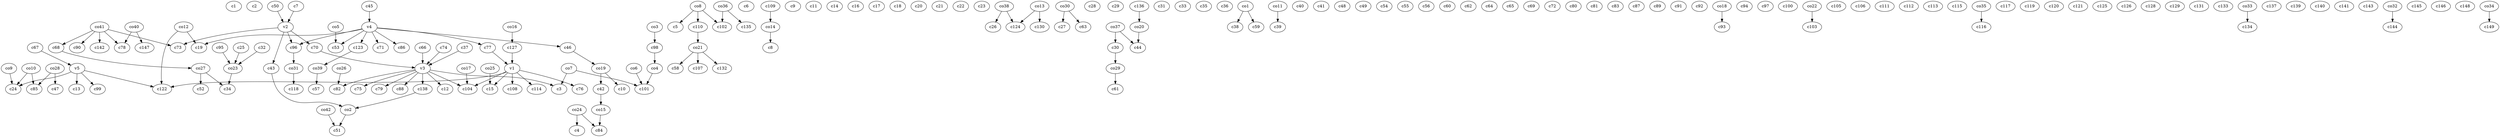 strict digraph  {
c1;
c2;
c3;
c4;
c5;
c6;
c7;
c8;
c9;
c10;
c11;
c12;
c13;
c14;
c15;
c16;
c17;
c18;
c19;
c20;
c21;
c22;
c23;
c24;
c25;
c26;
c27;
c28;
c29;
c30;
c31;
c32;
c33;
c34;
c35;
c36;
c37;
c38;
c39;
c40;
c41;
c42;
c43;
c44;
c45;
c46;
c47;
c48;
c49;
c50;
c51;
c52;
c53;
c54;
c55;
c56;
c57;
c58;
c59;
c60;
c61;
c62;
c63;
c64;
c65;
c66;
c67;
c68;
c69;
c70;
c71;
c72;
c73;
c74;
c75;
c76;
c77;
c78;
c79;
c80;
c81;
c82;
c83;
c84;
c85;
c86;
c87;
c88;
c89;
c90;
c91;
c92;
c93;
c94;
c95;
c96;
c97;
c98;
c99;
c100;
c101;
c102;
c103;
c104;
c105;
c106;
c107;
c108;
c109;
c110;
c111;
c112;
c113;
c114;
c115;
c116;
c117;
c118;
c119;
c120;
c121;
c122;
c123;
c124;
c125;
c126;
c127;
c128;
c129;
c130;
c131;
c132;
c133;
c134;
c135;
c136;
c137;
c138;
c139;
c140;
c141;
c142;
c143;
c144;
c145;
c146;
c147;
c148;
c149;
v1;
v2;
v3;
v4;
v5;
co1;
co2;
co3;
co4;
co5;
co6;
co7;
co8;
co9;
co10;
co11;
co12;
co13;
co14;
co15;
co16;
co17;
co18;
co19;
co20;
co21;
co22;
co23;
co24;
co25;
co26;
co27;
co28;
co29;
co30;
co31;
co32;
co33;
co34;
co35;
co36;
co37;
co38;
co39;
co40;
co41;
co42;
c7 -> v2  [weight=1];
c25 -> co23  [weight=1];
c30 -> co29  [weight=1];
c32 -> co23  [weight=1];
c37 -> v3  [weight=1];
c42 -> co15  [weight=1];
c43 -> co2  [weight=1];
c45 -> v4  [weight=1];
c46 -> co19  [weight=1];
c50 -> v2  [weight=1];
c66 -> v3  [weight=1];
c67 -> v5  [weight=1];
c68 -> co27  [weight=1];
c70 -> v3  [weight=1];
c74 -> v3  [weight=1];
c77 -> v1  [weight=1];
c95 -> co23  [weight=1];
c96 -> co31  [weight=1];
c98 -> co4  [weight=1];
c109 -> co14  [weight=1];
c110 -> co21  [weight=1];
c123 -> co39  [weight=1];
c127 -> v1  [weight=1];
c136 -> co20  [weight=1];
c138 -> co2  [weight=1];
v1 -> c15  [weight=1];
v1 -> c104  [weight=1];
v1 -> c122  [weight=1];
v1 -> c76  [weight=1];
v1 -> c108  [weight=1];
v1 -> c114  [weight=1];
v2 -> c73  [weight=1];
v2 -> c96  [weight=1];
v2 -> c70  [weight=1];
v2 -> c43  [weight=1];
v3 -> c104  [weight=1];
v3 -> c75  [weight=1];
v3 -> c79  [weight=1];
v3 -> c3  [weight=1];
v3 -> c88  [weight=1];
v3 -> c138  [weight=1];
v3 -> c82  [weight=1];
v3 -> c12  [weight=1];
v4 -> c53  [weight=1];
v4 -> c77  [weight=1];
v4 -> c19  [weight=1];
v4 -> c123  [weight=1];
v4 -> c71  [weight=1];
v4 -> c86  [weight=1];
v4 -> c46  [weight=1];
v4 -> c96  [weight=1];
v5 -> c122  [weight=1];
v5 -> c24  [weight=1];
v5 -> c13  [weight=1];
v5 -> c99  [weight=1];
co1 -> c59  [weight=1];
co1 -> c38  [weight=1];
co2 -> c51  [weight=1];
co3 -> c98  [weight=1];
co4 -> c101  [weight=1];
co5 -> c53  [weight=1];
co6 -> c101  [weight=1];
co7 -> c3  [weight=1];
co7 -> c101  [weight=1];
co8 -> c110  [weight=1];
co8 -> c5  [weight=1];
co8 -> c102  [weight=1];
co9 -> c24  [weight=1];
co10 -> c85  [weight=1];
co10 -> c24  [weight=1];
co11 -> c39  [weight=1];
co12 -> c19  [weight=1];
co12 -> c122  [weight=1];
co13 -> c130  [weight=1];
co13 -> c124  [weight=1];
co14 -> c8  [weight=1];
co15 -> c84  [weight=1];
co16 -> c127  [weight=1];
co17 -> c104  [weight=1];
co18 -> c93  [weight=1];
co19 -> c10  [weight=1];
co19 -> c42  [weight=1];
co20 -> c44  [weight=1];
co21 -> c58  [weight=1];
co21 -> c107  [weight=1];
co21 -> c132  [weight=1];
co22 -> c103  [weight=1];
co23 -> c34  [weight=1];
co24 -> c4  [weight=1];
co24 -> c84  [weight=1];
co25 -> c15  [weight=1];
co26 -> c82  [weight=1];
co27 -> c34  [weight=1];
co27 -> c52  [weight=1];
co28 -> c47  [weight=1];
co28 -> c85  [weight=1];
co29 -> c61  [weight=1];
co30 -> c27  [weight=1];
co30 -> c63  [weight=1];
co31 -> c118  [weight=1];
co32 -> c144  [weight=1];
co33 -> c134  [weight=1];
co34 -> c149  [weight=1];
co35 -> c116  [weight=1];
co36 -> c135  [weight=1];
co36 -> c102  [weight=1];
co37 -> c30  [weight=1];
co37 -> c44  [weight=1];
co38 -> c124  [weight=1];
co38 -> c26  [weight=1];
co39 -> c57  [weight=1];
co40 -> c147  [weight=1];
co40 -> c78  [weight=1];
co41 -> c142  [weight=1];
co41 -> c73  [weight=1];
co41 -> c78  [weight=1];
co41 -> c68  [weight=1];
co41 -> c90  [weight=1];
co42 -> c51  [weight=1];
}
